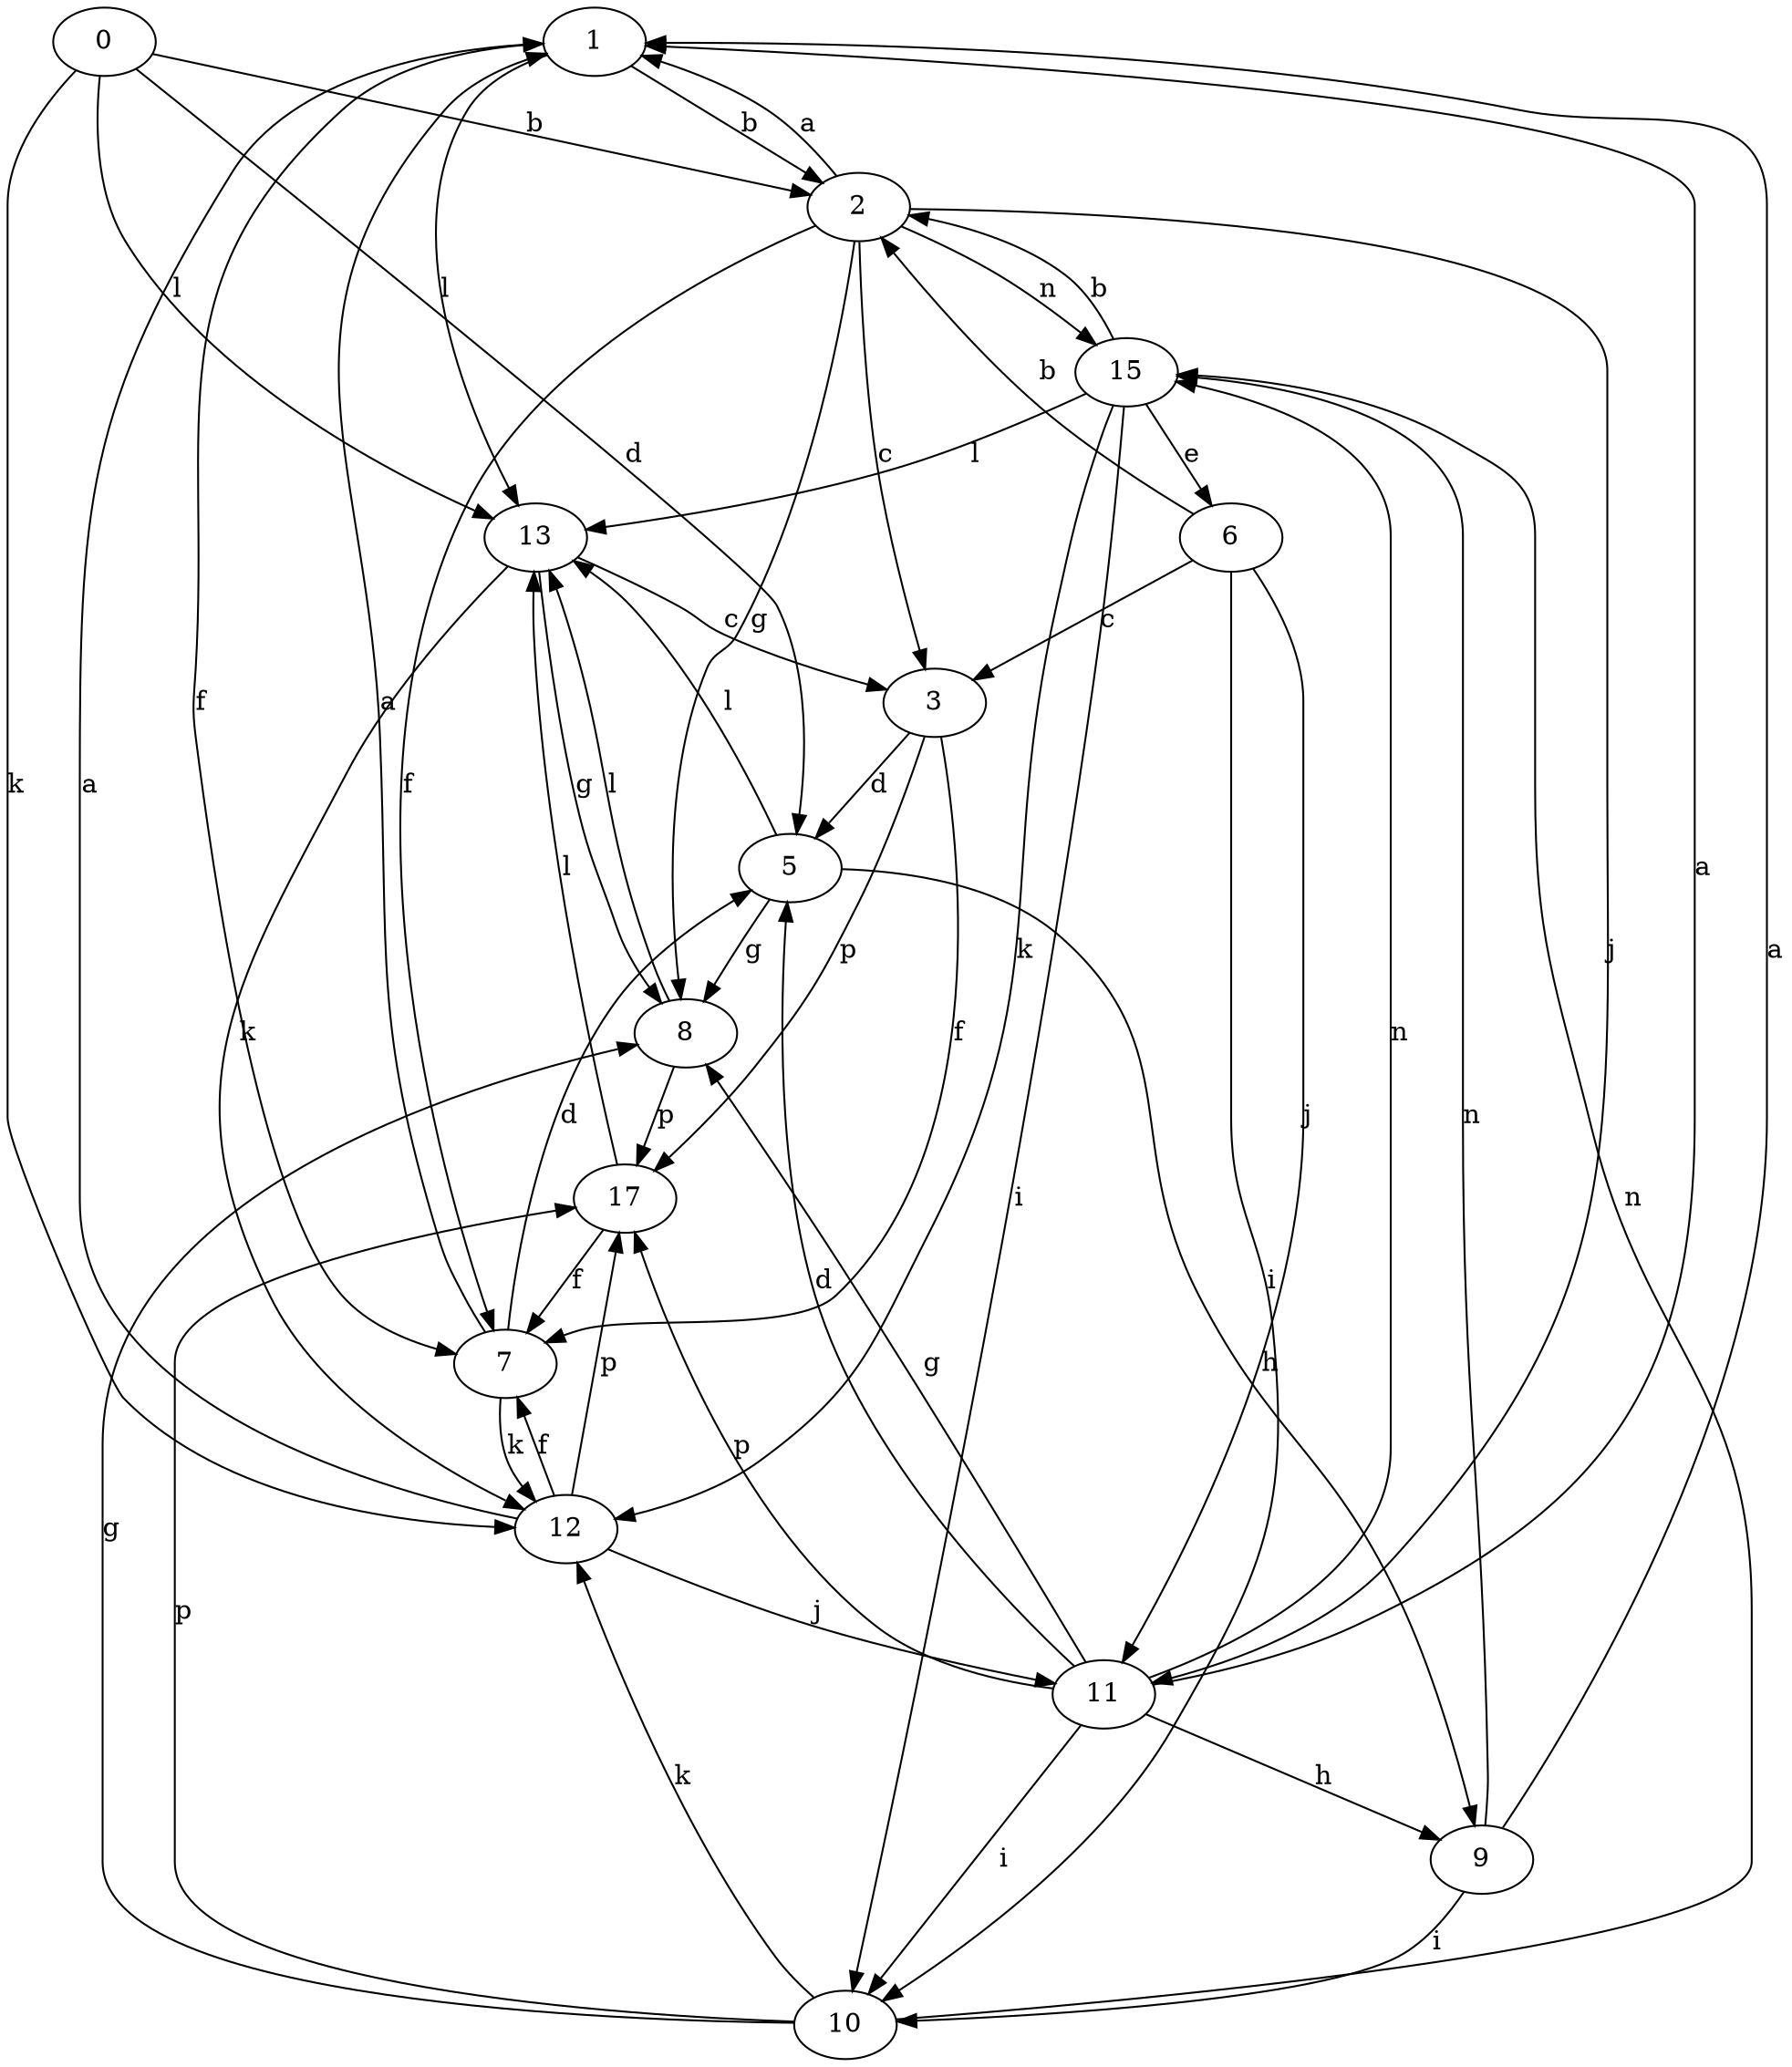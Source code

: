 strict digraph  {
1;
2;
0;
3;
5;
6;
7;
8;
9;
10;
11;
12;
13;
15;
17;
1 -> 2  [label=b];
1 -> 7  [label=f];
1 -> 13  [label=l];
2 -> 1  [label=a];
2 -> 3  [label=c];
2 -> 7  [label=f];
2 -> 8  [label=g];
2 -> 11  [label=j];
2 -> 15  [label=n];
0 -> 2  [label=b];
0 -> 5  [label=d];
0 -> 12  [label=k];
0 -> 13  [label=l];
3 -> 5  [label=d];
3 -> 7  [label=f];
3 -> 17  [label=p];
5 -> 8  [label=g];
5 -> 9  [label=h];
5 -> 13  [label=l];
6 -> 2  [label=b];
6 -> 3  [label=c];
6 -> 10  [label=i];
6 -> 11  [label=j];
7 -> 1  [label=a];
7 -> 5  [label=d];
7 -> 12  [label=k];
8 -> 13  [label=l];
8 -> 17  [label=p];
9 -> 1  [label=a];
9 -> 10  [label=i];
9 -> 15  [label=n];
10 -> 8  [label=g];
10 -> 12  [label=k];
10 -> 15  [label=n];
10 -> 17  [label=p];
11 -> 1  [label=a];
11 -> 5  [label=d];
11 -> 8  [label=g];
11 -> 9  [label=h];
11 -> 10  [label=i];
11 -> 15  [label=n];
11 -> 17  [label=p];
12 -> 1  [label=a];
12 -> 7  [label=f];
12 -> 11  [label=j];
12 -> 17  [label=p];
13 -> 3  [label=c];
13 -> 8  [label=g];
13 -> 12  [label=k];
15 -> 2  [label=b];
15 -> 6  [label=e];
15 -> 10  [label=i];
15 -> 12  [label=k];
15 -> 13  [label=l];
17 -> 7  [label=f];
17 -> 13  [label=l];
}
